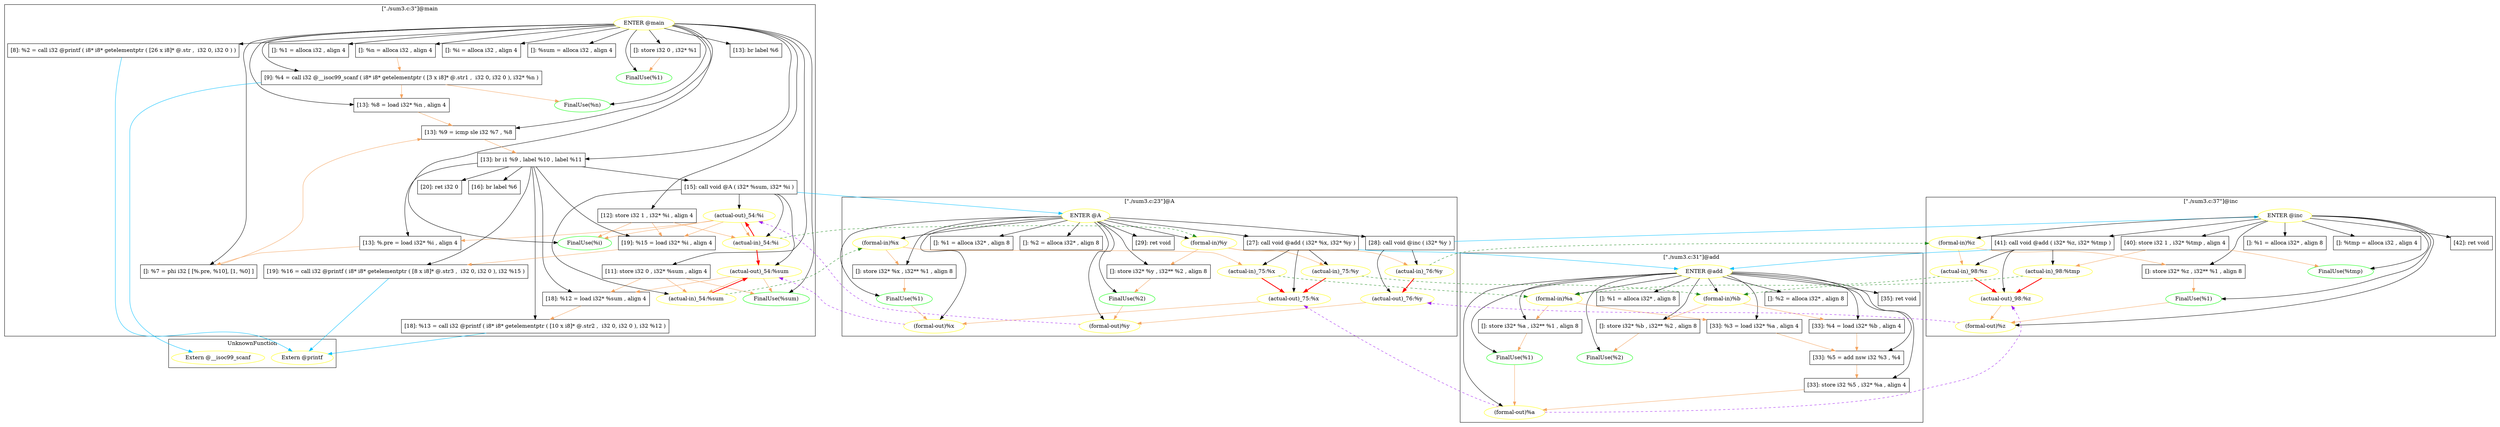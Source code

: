 digraph {
    subgraph cluster_unknown {
        graph [label=UnknownFunction];
        101 [label="Extern @printf"
            ,color=yellow];
        102 [label="Extern @__isoc99_scanf"
            ,color=yellow];
    }
    subgraph cluster_30 {
        graph [label="[\"./sum3.c:3\"]@main"];
        -9223372036854775753 [label="(actual-out)_54:%sum"
                             ,color=yellow];
        -4611686018427387870 [label="FinalUse(%1)"
                             ,color=green];
        -4611686018427387869 [label="FinalUse(%n)"
                             ,color=green];
        -4611686018427387868 [label="FinalUse(%i)"
                             ,color=green];
        -4611686018427387867 [label="FinalUse(%sum)"
                             ,color=green];
        -4611686018427387849 [label="(actual-out)_54:%i"
                             ,color=yellow];
        30 [label="ENTER @main"
           ,color=yellow];
        33 [label="[]: %1 = alloca i32 , align 4"
           ,shape=box];
        34 [label="[]: %n = alloca i32 , align 4"
           ,shape=box];
        35 [label="[]: %i = alloca i32 , align 4"
           ,shape=box];
        36 [label="[]: %sum = alloca i32 , align 4"
           ,shape=box];
        38 [label="[]: store i32 0 , i32* %1"
           ,shape=box];
        39 [label="[8]: %2 = call i32 @printf ( i8* i8* getelementptr ( [26 x i8]* @.str ,  i32 0, i32 0 ) )"
           ,shape=box];
        42 [label="[9]: %4 = call i32 @__isoc99_scanf ( i8* i8* getelementptr ( [3 x i8]* @.str1 ,  i32 0, i32 0 ), i32* %n )"
           ,shape=box];
        45 [label="[11]: store i32 0 , i32* %sum , align 4"
           ,shape=box];
        46 [label="[12]: store i32 1 , i32* %i , align 4"
           ,shape=box];
        47 [label="[13]: br label %6"
           ,shape=box];
        49 [label="[]: %7 = phi i32 [ [%.pre, %10], [1, %0] ]"
           ,shape=box];
        50 [label="[13]: %8 = load i32* %n , align 4"
           ,shape=box];
        51 [label="[13]: %9 = icmp sle i32 %7 , %8"
           ,shape=box];
        52 [label="[13]: br i1 %9 , label %10 , label %11"
           ,shape=box];
        54 [label="[15]: call void @A ( i32* %sum, i32* %i )"
           ,shape=box];
        55 [label="[13]: %.pre = load i32* %i , align 4"
           ,shape=box];
        56 [label="[16]: br label %6"
           ,shape=box];
        58 [label="[18]: %12 = load i32* %sum , align 4"
           ,shape=box];
        59 [label="[18]: %13 = call i32 @printf ( i8* i8* getelementptr ( [10 x i8]* @.str2 ,  i32 0, i32 0 ), i32 %12 )"
           ,shape=box];
        62 [label="[19]: %15 = load i32* %i , align 4"
           ,shape=box];
        63 [label="[19]: %16 = call i32 @printf ( i8* i8* getelementptr ( [8 x i8]* @.str3 ,  i32 0, i32 0 ), i32 %15 )"
           ,shape=box];
        66 [label="[20]: ret i32 0"
           ,shape=box];
        4611686018427387849 [label="(actual-in)_54:%i"
                            ,color=yellow];
        9223372036854775753 [label="(actual-in)_54:%sum"
                            ,color=yellow];
    }
    subgraph cluster_67 {
        graph [label="[\"./sum3.c:23\"]@A"];
        -9223372036854775732 [label="(actual-out)_75:%x"
                             ,color=yellow];
        -9223372036854775731 [label="(actual-out)_76:%y"
                             ,color=yellow];
        -4611686018427387832 [label="FinalUse(%1)"
                             ,color=green];
        -4611686018427387831 [label="FinalUse(%2)"
                             ,color=green];
        -69 [label="(formal-out)%y"
            ,color=yellow];
        -68 [label="(formal-out)%x"
            ,color=yellow];
        67 [label="ENTER @A"
           ,color=yellow];
        68 [label="(formal-in)%x"
           ,color=yellow];
        69 [label="(formal-in)%y"
           ,color=yellow];
        71 [label="[]: %1 = alloca i32* , align 8"
           ,shape=box];
        72 [label="[]: %2 = alloca i32* , align 8"
           ,shape=box];
        73 [label="[]: store i32* %x , i32** %1 , align 8"
           ,shape=box];
        74 [label="[]: store i32* %y , i32** %2 , align 8"
           ,shape=box];
        75 [label="[27]: call void @add ( i32* %x, i32* %y )"
           ,shape=box];
        76 [label="[28]: call void @inc ( i32* %y )"
           ,shape=box];
        77 [label="[29]: ret void"
           ,shape=box];
        4611686018427387828 [label="(actual-in)_75:%y"
                            ,color=yellow];
        9223372036854775731 [label="(actual-in)_76:%y"
                            ,color=yellow];
        9223372036854775732 [label="(actual-in)_75:%x"
                            ,color=yellow];
    }
    subgraph cluster_78 {
        graph [label="[\"./sum3.c:31\"]@add"];
        -4611686018427387821 [label="FinalUse(%1)"
                             ,color=green];
        -4611686018427387820 [label="FinalUse(%2)"
                             ,color=green];
        -79 [label="(formal-out)%a"
            ,color=yellow];
        78 [label="ENTER @add"
           ,color=yellow];
        79 [label="(formal-in)%a"
           ,color=yellow];
        80 [label="(formal-in)%b"
           ,color=yellow];
        82 [label="[]: %1 = alloca i32* , align 8"
           ,shape=box];
        83 [label="[]: %2 = alloca i32* , align 8"
           ,shape=box];
        84 [label="[]: store i32* %a , i32** %1 , align 8"
           ,shape=box];
        85 [label="[]: store i32* %b , i32** %2 , align 8"
           ,shape=box];
        86 [label="[33]: %3 = load i32* %a , align 4"
           ,shape=box];
        87 [label="[33]: %4 = load i32* %b , align 4"
           ,shape=box];
        88 [label="[33]: %5 = add nsw i32 %3 , %4"
           ,shape=box];
        89 [label="[33]: store i32 %5 , i32* %a , align 4"
           ,shape=box];
        90 [label="[35]: ret void"
           ,shape=box];
    }
    subgraph cluster_91 {
        graph [label="[\"./sum3.c:37\"]@inc"];
        -9223372036854775709 [label="(actual-out)_98:%z"
                             ,color=yellow];
        -4611686018427387809 [label="FinalUse(%1)"
                             ,color=green];
        -4611686018427387808 [label="FinalUse(%tmp)"
                             ,color=green];
        -92 [label="(formal-out)%z"
            ,color=yellow];
        91 [label="ENTER @inc"
           ,color=yellow];
        92 [label="(formal-in)%z"
           ,color=yellow];
        94 [label="[]: %1 = alloca i32* , align 8"
           ,shape=box];
        95 [label="[]: %tmp = alloca i32 , align 4"
           ,shape=box];
        96 [label="[]: store i32* %z , i32** %1 , align 8"
           ,shape=box];
        97 [label="[40]: store i32 1 , i32* %tmp , align 4"
           ,shape=box];
        98 [label="[41]: call void @add ( i32* %z, i32* %tmp )"
           ,shape=box];
        99 [label="[42]: ret void"
           ,shape=box];
        4611686018427387805 [label="(actual-in)_98:%tmp"
                            ,color=yellow];
        9223372036854775709 [label="(actual-in)_98:%z"
                            ,color=yellow];
    }
    -9223372036854775753 -> -4611686018427387867 [color=sandybrown];
    -9223372036854775753 -> 58 [color=sandybrown];
    -9223372036854775753 -> 9223372036854775753 [color=sandybrown];
    -9223372036854775732 -> -68 [color=sandybrown];
    -9223372036854775731 -> -69 [color=sandybrown];
    -9223372036854775709 -> -92 [color=sandybrown];
    -4611686018427387849 -> -4611686018427387868 [color=sandybrown];
    -4611686018427387849 -> 55 [color=sandybrown];
    -4611686018427387849 -> 62 [color=sandybrown];
    -4611686018427387849 -> 4611686018427387849 [color=sandybrown];
    -4611686018427387832 -> -68 [color=sandybrown];
    -4611686018427387831 -> -69 [color=sandybrown];
    -4611686018427387821 -> -79 [color=sandybrown];
    -4611686018427387809 -> -92 [color=sandybrown];
    -92 -> -9223372036854775731 [style=dashed
                                ,color=purple];
    -79 -> -9223372036854775732 [style=dashed
                                ,color=purple];
    -79 -> -9223372036854775709 [style=dashed
                                ,color=purple];
    -69 -> -4611686018427387849 [style=dashed
                                ,color=purple];
    -68 -> -9223372036854775753 [style=dashed
                                ,color=purple];
    30 -> -4611686018427387870 [color=black];
    30 -> -4611686018427387869 [color=black];
    30 -> -4611686018427387868 [color=black];
    30 -> -4611686018427387867 [color=black];
    30 -> 33 [color=black];
    30 -> 34 [color=black];
    30 -> 35 [color=black];
    30 -> 36 [color=black];
    30 -> 38 [color=black];
    30 -> 39 [color=black];
    30 -> 42 [color=black];
    30 -> 45 [color=black];
    30 -> 46 [color=black];
    30 -> 47 [color=black];
    30 -> 49 [color=black];
    30 -> 50 [color=black];
    30 -> 51 [color=black];
    30 -> 52 [color=black];
    34 -> 42 [color=sandybrown];
    38 -> -4611686018427387870 [color=sandybrown];
    39 -> 101 [color=deepskyblue];
    42 -> -4611686018427387869 [color=sandybrown];
    42 -> 50 [color=sandybrown];
    42 -> 102 [color=deepskyblue];
    45 -> -4611686018427387867 [color=sandybrown];
    45 -> 58 [color=sandybrown];
    45 -> 9223372036854775753 [color=sandybrown];
    46 -> -4611686018427387868 [color=sandybrown];
    46 -> 62 [color=sandybrown];
    46 -> 4611686018427387849 [color=sandybrown];
    49 -> 51 [color=sandybrown];
    50 -> 51 [color=sandybrown];
    51 -> 52 [color=sandybrown];
    52 -> 54 [color=black];
    52 -> 55 [color=black];
    52 -> 56 [color=black];
    52 -> 58 [color=black];
    52 -> 59 [color=black];
    52 -> 62 [color=black];
    52 -> 63 [color=black];
    52 -> 66 [color=black];
    54 -> -9223372036854775753 [color=black];
    54 -> -4611686018427387849 [color=black];
    54 -> 67 [color=deepskyblue];
    54 -> 4611686018427387849 [color=black];
    54 -> 9223372036854775753 [color=black];
    55 -> 49 [color=sandybrown];
    58 -> 59 [color=sandybrown];
    59 -> 101 [color=deepskyblue];
    62 -> 63 [color=sandybrown];
    63 -> 101 [color=deepskyblue];
    67 -> -4611686018427387832 [color=black];
    67 -> -4611686018427387831 [color=black];
    67 -> -69 [color=black];
    67 -> -68 [color=black];
    67 -> 68 [color=black];
    67 -> 69 [color=black];
    67 -> 71 [color=black];
    67 -> 72 [color=black];
    67 -> 73 [color=black];
    67 -> 74 [color=black];
    67 -> 75 [color=black];
    67 -> 76 [color=black];
    67 -> 77 [color=black];
    68 -> 73 [color=sandybrown];
    68 -> 9223372036854775732 [color=sandybrown];
    69 -> 74 [color=sandybrown];
    69 -> 4611686018427387828 [color=sandybrown];
    69 -> 9223372036854775731 [color=sandybrown];
    73 -> -4611686018427387832 [color=sandybrown];
    74 -> -4611686018427387831 [color=sandybrown];
    75 -> -9223372036854775732 [color=black];
    75 -> 78 [color=deepskyblue];
    75 -> 4611686018427387828 [color=black];
    75 -> 9223372036854775732 [color=black];
    76 -> -9223372036854775731 [color=black];
    76 -> 91 [color=deepskyblue];
    76 -> 9223372036854775731 [color=black];
    78 -> -4611686018427387821 [color=black];
    78 -> -4611686018427387820 [color=black];
    78 -> -79 [color=black];
    78 -> 79 [color=black];
    78 -> 80 [color=black];
    78 -> 82 [color=black];
    78 -> 83 [color=black];
    78 -> 84 [color=black];
    78 -> 85 [color=black];
    78 -> 86 [color=black];
    78 -> 87 [color=black];
    78 -> 88 [color=black];
    78 -> 89 [color=black];
    78 -> 90 [color=black];
    79 -> 84 [color=sandybrown];
    79 -> 86 [color=sandybrown];
    80 -> 85 [color=sandybrown];
    80 -> 87 [color=sandybrown];
    84 -> -4611686018427387821 [color=sandybrown];
    85 -> -4611686018427387820 [color=sandybrown];
    86 -> 88 [color=sandybrown];
    87 -> 88 [color=sandybrown];
    88 -> 89 [color=sandybrown];
    89 -> -79 [color=sandybrown];
    91 -> -4611686018427387809 [color=black];
    91 -> -4611686018427387808 [color=black];
    91 -> -92 [color=black];
    91 -> 92 [color=black];
    91 -> 94 [color=black];
    91 -> 95 [color=black];
    91 -> 96 [color=black];
    91 -> 97 [color=black];
    91 -> 98 [color=black];
    91 -> 99 [color=black];
    92 -> 96 [color=sandybrown];
    92 -> 9223372036854775709 [color=sandybrown];
    96 -> -4611686018427387809 [color=sandybrown];
    97 -> -4611686018427387808 [color=sandybrown];
    97 -> 4611686018427387805 [color=sandybrown];
    98 -> -9223372036854775709 [color=black];
    98 -> 78 [color=deepskyblue];
    98 -> 4611686018427387805 [color=black];
    98 -> 9223372036854775709 [color=black];
    4611686018427387805 -> -9223372036854775709 [color=red
                                                ,style=bold];
    4611686018427387805 -> 80 [style=dashed
                              ,color=forestgreen];
    4611686018427387828 -> -9223372036854775732 [color=red
                                                ,style=bold];
    4611686018427387828 -> 80 [style=dashed
                              ,color=forestgreen];
    4611686018427387849 -> -9223372036854775753 [color=red
                                                ,style=bold];
    4611686018427387849 -> -4611686018427387849 [color=red
                                                ,style=bold];
    4611686018427387849 -> 69 [style=dashed
                              ,color=forestgreen];
    9223372036854775709 -> -9223372036854775709 [color=red
                                                ,style=bold];
    9223372036854775709 -> 79 [style=dashed
                              ,color=forestgreen];
    9223372036854775731 -> -9223372036854775731 [color=red
                                                ,style=bold];
    9223372036854775731 -> 92 [style=dashed
                              ,color=forestgreen];
    9223372036854775732 -> -9223372036854775732 [color=red
                                                ,style=bold];
    9223372036854775732 -> 79 [style=dashed
                              ,color=forestgreen];
    9223372036854775753 -> -9223372036854775753 [color=red
                                                ,style=bold];
    9223372036854775753 -> 68 [style=dashed
                              ,color=forestgreen];
}